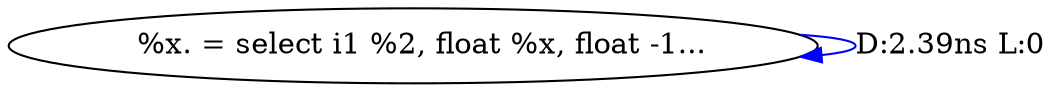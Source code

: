 digraph {
Node0x25457b0[label="  %x. = select i1 %2, float %x, float -1..."];
Node0x25457b0 -> Node0x25457b0[label="D:2.39ns L:0",color=blue];
}
